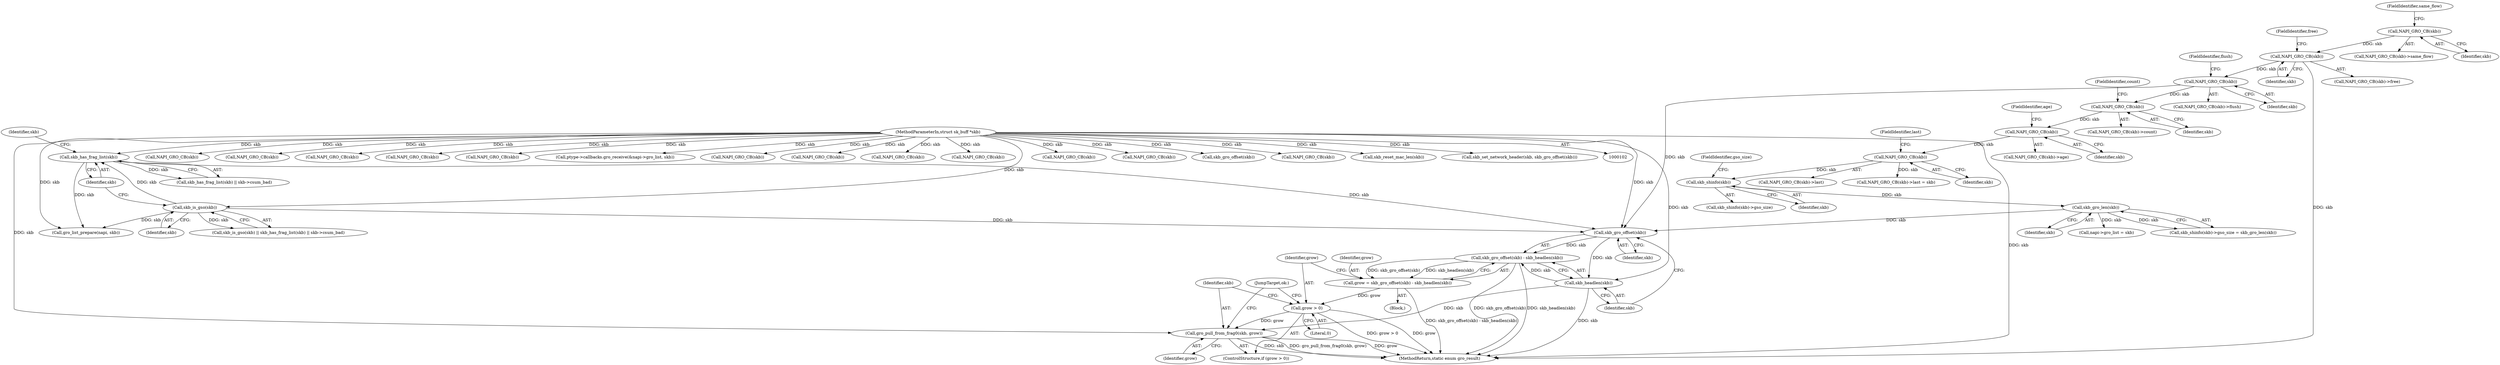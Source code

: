 digraph "0_linux_fac8e0f579695a3ecbc4d3cac369139d7f819971@pointer" {
"1000416" [label="(Call,skb_gro_offset(skb))"];
"1000140" [label="(Call,skb_has_frag_list(skb))"];
"1000137" [label="(Call,skb_is_gso(skb))"];
"1000104" [label="(MethodParameterIn,struct sk_buff *skb)"];
"1000322" [label="(Call,NAPI_GRO_CB(skb))"];
"1000287" [label="(Call,NAPI_GRO_CB(skb))"];
"1000280" [label="(Call,NAPI_GRO_CB(skb))"];
"1000395" [label="(Call,skb_gro_len(skb))"];
"1000392" [label="(Call,skb_shinfo(skb))"];
"1000386" [label="(Call,NAPI_GRO_CB(skb))"];
"1000380" [label="(Call,NAPI_GRO_CB(skb))"];
"1000374" [label="(Call,NAPI_GRO_CB(skb))"];
"1000415" [label="(Call,skb_gro_offset(skb) - skb_headlen(skb))"];
"1000413" [label="(Call,grow = skb_gro_offset(skb) - skb_headlen(skb))"];
"1000421" [label="(Call,grow > 0)"];
"1000424" [label="(Call,gro_pull_from_frag0(skb, grow))"];
"1000418" [label="(Call,skb_headlen(skb))"];
"1000209" [label="(Call,NAPI_GRO_CB(skb))"];
"1000173" [label="(Call,NAPI_GRO_CB(skb))"];
"1000143" [label="(Identifier,skb)"];
"1000255" [label="(Call,NAPI_GRO_CB(skb))"];
"1000288" [label="(Identifier,skb)"];
"1000414" [label="(Identifier,grow)"];
"1000241" [label="(Call,NAPI_GRO_CB(skb))"];
"1000385" [label="(Call,NAPI_GRO_CB(skb)->last)"];
"1000388" [label="(FieldIdentifier,last)"];
"1000289" [label="(FieldIdentifier,free)"];
"1000280" [label="(Call,NAPI_GRO_CB(skb))"];
"1000137" [label="(Call,skb_is_gso(skb))"];
"1000279" [label="(Call,NAPI_GRO_CB(skb)->same_flow)"];
"1000321" [label="(Call,NAPI_GRO_CB(skb)->flush)"];
"1000141" [label="(Identifier,skb)"];
"1000420" [label="(ControlStructure,if (grow > 0))"];
"1000324" [label="(FieldIdentifier,flush)"];
"1000416" [label="(Call,skb_gro_offset(skb))"];
"1000435" [label="(MethodReturn,static enum gro_result)"];
"1000390" [label="(Call,skb_shinfo(skb)->gso_size = skb_gro_len(skb))"];
"1000286" [label="(Call,NAPI_GRO_CB(skb)->free)"];
"1000424" [label="(Call,gro_pull_from_frag0(skb, grow))"];
"1000380" [label="(Call,NAPI_GRO_CB(skb))"];
"1000386" [label="(Call,NAPI_GRO_CB(skb))"];
"1000381" [label="(Identifier,skb)"];
"1000191" [label="(Call,NAPI_GRO_CB(skb))"];
"1000140" [label="(Call,skb_has_frag_list(skb))"];
"1000261" [label="(Call,ptype->callbacks.gro_receive(&napi->gro_list, skb))"];
"1000105" [label="(Block,)"];
"1000417" [label="(Identifier,skb)"];
"1000418" [label="(Call,skb_headlen(skb))"];
"1000217" [label="(Call,NAPI_GRO_CB(skb))"];
"1000138" [label="(Identifier,skb)"];
"1000395" [label="(Call,skb_gro_len(skb))"];
"1000415" [label="(Call,skb_gro_offset(skb) - skb_headlen(skb))"];
"1000419" [label="(Identifier,skb)"];
"1000197" [label="(Call,NAPI_GRO_CB(skb))"];
"1000392" [label="(Call,skb_shinfo(skb))"];
"1000281" [label="(Identifier,skb)"];
"1000374" [label="(Call,NAPI_GRO_CB(skb))"];
"1000249" [label="(Call,NAPI_GRO_CB(skb))"];
"1000376" [label="(FieldIdentifier,count)"];
"1000375" [label="(Identifier,skb)"];
"1000382" [label="(FieldIdentifier,age)"];
"1000384" [label="(Call,NAPI_GRO_CB(skb)->last = skb)"];
"1000146" [label="(Call,gro_list_prepare(napi, skb))"];
"1000379" [label="(Call,NAPI_GRO_CB(skb)->age)"];
"1000413" [label="(Call,grow = skb_gro_offset(skb) - skb_headlen(skb))"];
"1000387" [label="(Identifier,skb)"];
"1000231" [label="(Call,NAPI_GRO_CB(skb))"];
"1000139" [label="(Call,skb_has_frag_list(skb) || skb->csum_bad)"];
"1000323" [label="(Identifier,skb)"];
"1000373" [label="(Call,NAPI_GRO_CB(skb)->count)"];
"1000425" [label="(Identifier,skb)"];
"1000282" [label="(FieldIdentifier,same_flow)"];
"1000287" [label="(Call,NAPI_GRO_CB(skb))"];
"1000223" [label="(Call,NAPI_GRO_CB(skb))"];
"1000421" [label="(Call,grow > 0)"];
"1000396" [label="(Identifier,skb)"];
"1000422" [label="(Identifier,grow)"];
"1000427" [label="(JumpTarget,ok:)"];
"1000393" [label="(Identifier,skb)"];
"1000179" [label="(Call,NAPI_GRO_CB(skb))"];
"1000322" [label="(Call,NAPI_GRO_CB(skb))"];
"1000404" [label="(Call,napi->gro_list = skb)"];
"1000394" [label="(FieldIdentifier,gso_size)"];
"1000167" [label="(Call,skb_gro_offset(skb))"];
"1000104" [label="(MethodParameterIn,struct sk_buff *skb)"];
"1000185" [label="(Call,NAPI_GRO_CB(skb))"];
"1000426" [label="(Identifier,grow)"];
"1000169" [label="(Call,skb_reset_mac_len(skb))"];
"1000423" [label="(Literal,0)"];
"1000391" [label="(Call,skb_shinfo(skb)->gso_size)"];
"1000165" [label="(Call,skb_set_network_header(skb, skb_gro_offset(skb)))"];
"1000136" [label="(Call,skb_is_gso(skb) || skb_has_frag_list(skb) || skb->csum_bad)"];
"1000416" -> "1000415"  [label="AST: "];
"1000416" -> "1000417"  [label="CFG: "];
"1000417" -> "1000416"  [label="AST: "];
"1000419" -> "1000416"  [label="CFG: "];
"1000416" -> "1000415"  [label="DDG: skb"];
"1000140" -> "1000416"  [label="DDG: skb"];
"1000322" -> "1000416"  [label="DDG: skb"];
"1000137" -> "1000416"  [label="DDG: skb"];
"1000104" -> "1000416"  [label="DDG: skb"];
"1000395" -> "1000416"  [label="DDG: skb"];
"1000416" -> "1000418"  [label="DDG: skb"];
"1000140" -> "1000139"  [label="AST: "];
"1000140" -> "1000141"  [label="CFG: "];
"1000141" -> "1000140"  [label="AST: "];
"1000143" -> "1000140"  [label="CFG: "];
"1000139" -> "1000140"  [label="CFG: "];
"1000140" -> "1000139"  [label="DDG: skb"];
"1000137" -> "1000140"  [label="DDG: skb"];
"1000104" -> "1000140"  [label="DDG: skb"];
"1000140" -> "1000146"  [label="DDG: skb"];
"1000137" -> "1000136"  [label="AST: "];
"1000137" -> "1000138"  [label="CFG: "];
"1000138" -> "1000137"  [label="AST: "];
"1000141" -> "1000137"  [label="CFG: "];
"1000136" -> "1000137"  [label="CFG: "];
"1000137" -> "1000136"  [label="DDG: skb"];
"1000104" -> "1000137"  [label="DDG: skb"];
"1000137" -> "1000146"  [label="DDG: skb"];
"1000104" -> "1000102"  [label="AST: "];
"1000104" -> "1000435"  [label="DDG: skb"];
"1000104" -> "1000146"  [label="DDG: skb"];
"1000104" -> "1000165"  [label="DDG: skb"];
"1000104" -> "1000167"  [label="DDG: skb"];
"1000104" -> "1000169"  [label="DDG: skb"];
"1000104" -> "1000173"  [label="DDG: skb"];
"1000104" -> "1000179"  [label="DDG: skb"];
"1000104" -> "1000185"  [label="DDG: skb"];
"1000104" -> "1000191"  [label="DDG: skb"];
"1000104" -> "1000197"  [label="DDG: skb"];
"1000104" -> "1000209"  [label="DDG: skb"];
"1000104" -> "1000217"  [label="DDG: skb"];
"1000104" -> "1000223"  [label="DDG: skb"];
"1000104" -> "1000231"  [label="DDG: skb"];
"1000104" -> "1000241"  [label="DDG: skb"];
"1000104" -> "1000249"  [label="DDG: skb"];
"1000104" -> "1000255"  [label="DDG: skb"];
"1000104" -> "1000261"  [label="DDG: skb"];
"1000104" -> "1000418"  [label="DDG: skb"];
"1000104" -> "1000424"  [label="DDG: skb"];
"1000322" -> "1000321"  [label="AST: "];
"1000322" -> "1000323"  [label="CFG: "];
"1000323" -> "1000322"  [label="AST: "];
"1000324" -> "1000322"  [label="CFG: "];
"1000287" -> "1000322"  [label="DDG: skb"];
"1000322" -> "1000374"  [label="DDG: skb"];
"1000287" -> "1000286"  [label="AST: "];
"1000287" -> "1000288"  [label="CFG: "];
"1000288" -> "1000287"  [label="AST: "];
"1000289" -> "1000287"  [label="CFG: "];
"1000287" -> "1000435"  [label="DDG: skb"];
"1000280" -> "1000287"  [label="DDG: skb"];
"1000280" -> "1000279"  [label="AST: "];
"1000280" -> "1000281"  [label="CFG: "];
"1000281" -> "1000280"  [label="AST: "];
"1000282" -> "1000280"  [label="CFG: "];
"1000395" -> "1000390"  [label="AST: "];
"1000395" -> "1000396"  [label="CFG: "];
"1000396" -> "1000395"  [label="AST: "];
"1000390" -> "1000395"  [label="CFG: "];
"1000395" -> "1000390"  [label="DDG: skb"];
"1000392" -> "1000395"  [label="DDG: skb"];
"1000395" -> "1000404"  [label="DDG: skb"];
"1000392" -> "1000391"  [label="AST: "];
"1000392" -> "1000393"  [label="CFG: "];
"1000393" -> "1000392"  [label="AST: "];
"1000394" -> "1000392"  [label="CFG: "];
"1000386" -> "1000392"  [label="DDG: skb"];
"1000386" -> "1000385"  [label="AST: "];
"1000386" -> "1000387"  [label="CFG: "];
"1000387" -> "1000386"  [label="AST: "];
"1000388" -> "1000386"  [label="CFG: "];
"1000386" -> "1000384"  [label="DDG: skb"];
"1000380" -> "1000386"  [label="DDG: skb"];
"1000380" -> "1000379"  [label="AST: "];
"1000380" -> "1000381"  [label="CFG: "];
"1000381" -> "1000380"  [label="AST: "];
"1000382" -> "1000380"  [label="CFG: "];
"1000374" -> "1000380"  [label="DDG: skb"];
"1000374" -> "1000373"  [label="AST: "];
"1000374" -> "1000375"  [label="CFG: "];
"1000375" -> "1000374"  [label="AST: "];
"1000376" -> "1000374"  [label="CFG: "];
"1000415" -> "1000413"  [label="AST: "];
"1000415" -> "1000418"  [label="CFG: "];
"1000418" -> "1000415"  [label="AST: "];
"1000413" -> "1000415"  [label="CFG: "];
"1000415" -> "1000435"  [label="DDG: skb_gro_offset(skb)"];
"1000415" -> "1000435"  [label="DDG: skb_headlen(skb)"];
"1000415" -> "1000413"  [label="DDG: skb_gro_offset(skb)"];
"1000415" -> "1000413"  [label="DDG: skb_headlen(skb)"];
"1000418" -> "1000415"  [label="DDG: skb"];
"1000413" -> "1000105"  [label="AST: "];
"1000414" -> "1000413"  [label="AST: "];
"1000422" -> "1000413"  [label="CFG: "];
"1000413" -> "1000435"  [label="DDG: skb_gro_offset(skb) - skb_headlen(skb)"];
"1000413" -> "1000421"  [label="DDG: grow"];
"1000421" -> "1000420"  [label="AST: "];
"1000421" -> "1000423"  [label="CFG: "];
"1000422" -> "1000421"  [label="AST: "];
"1000423" -> "1000421"  [label="AST: "];
"1000425" -> "1000421"  [label="CFG: "];
"1000427" -> "1000421"  [label="CFG: "];
"1000421" -> "1000435"  [label="DDG: grow"];
"1000421" -> "1000435"  [label="DDG: grow > 0"];
"1000421" -> "1000424"  [label="DDG: grow"];
"1000424" -> "1000420"  [label="AST: "];
"1000424" -> "1000426"  [label="CFG: "];
"1000425" -> "1000424"  [label="AST: "];
"1000426" -> "1000424"  [label="AST: "];
"1000427" -> "1000424"  [label="CFG: "];
"1000424" -> "1000435"  [label="DDG: grow"];
"1000424" -> "1000435"  [label="DDG: skb"];
"1000424" -> "1000435"  [label="DDG: gro_pull_from_frag0(skb, grow)"];
"1000418" -> "1000424"  [label="DDG: skb"];
"1000418" -> "1000419"  [label="CFG: "];
"1000419" -> "1000418"  [label="AST: "];
"1000418" -> "1000435"  [label="DDG: skb"];
}
